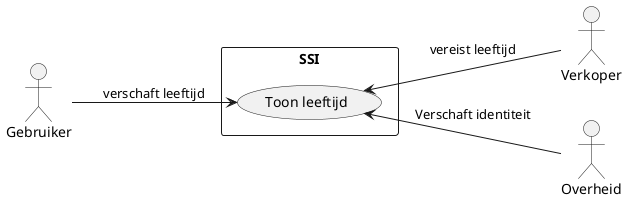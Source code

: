 @startuml uc1 diagram

actor "Gebruiker" as user
actor "Verkoper" as vk
actor "Overheid" as o

rectangle SSI {
  left to right direction
  usecase "Toon leeftijd" as UC1
}

user --> UC1 : verschaft leeftijd
UC1 <-- vk : vereist leeftijd
UC1 <-- o : Verschaft identiteit

@enduml
